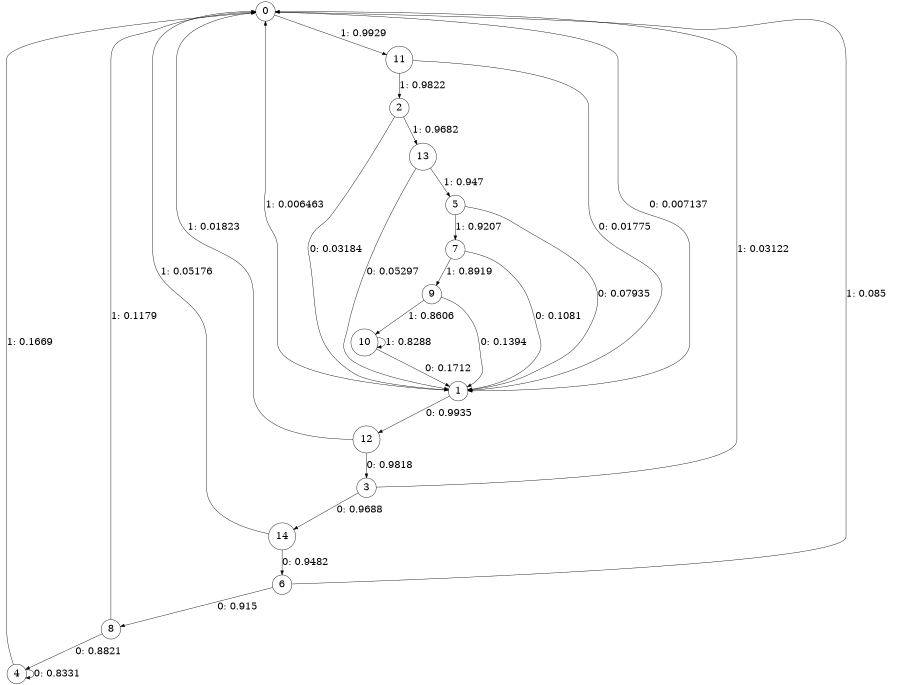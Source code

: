 digraph "ch4_both_L9" {
size = "6,8.5";
ratio = "fill";
node [shape = circle];
node [fontsize = 24];
edge [fontsize = 24];
0 -> 1 [label = "0: 0.007137  "];
0 -> 11 [label = "1: 0.9929   "];
1 -> 12 [label = "0: 0.9935   "];
1 -> 0 [label = "1: 0.006463  "];
2 -> 1 [label = "0: 0.03184  "];
2 -> 13 [label = "1: 0.9682   "];
3 -> 14 [label = "0: 0.9688   "];
3 -> 0 [label = "1: 0.03122  "];
4 -> 4 [label = "0: 0.8331   "];
4 -> 0 [label = "1: 0.1669   "];
5 -> 1 [label = "0: 0.07935  "];
5 -> 7 [label = "1: 0.9207   "];
6 -> 8 [label = "0: 0.915    "];
6 -> 0 [label = "1: 0.085    "];
7 -> 1 [label = "0: 0.1081   "];
7 -> 9 [label = "1: 0.8919   "];
8 -> 4 [label = "0: 0.8821   "];
8 -> 0 [label = "1: 0.1179   "];
9 -> 1 [label = "0: 0.1394   "];
9 -> 10 [label = "1: 0.8606   "];
10 -> 1 [label = "0: 0.1712   "];
10 -> 10 [label = "1: 0.8288   "];
11 -> 1 [label = "0: 0.01775  "];
11 -> 2 [label = "1: 0.9822   "];
12 -> 3 [label = "0: 0.9818   "];
12 -> 0 [label = "1: 0.01823  "];
13 -> 1 [label = "0: 0.05297  "];
13 -> 5 [label = "1: 0.947    "];
14 -> 6 [label = "0: 0.9482   "];
14 -> 0 [label = "1: 0.05176  "];
}